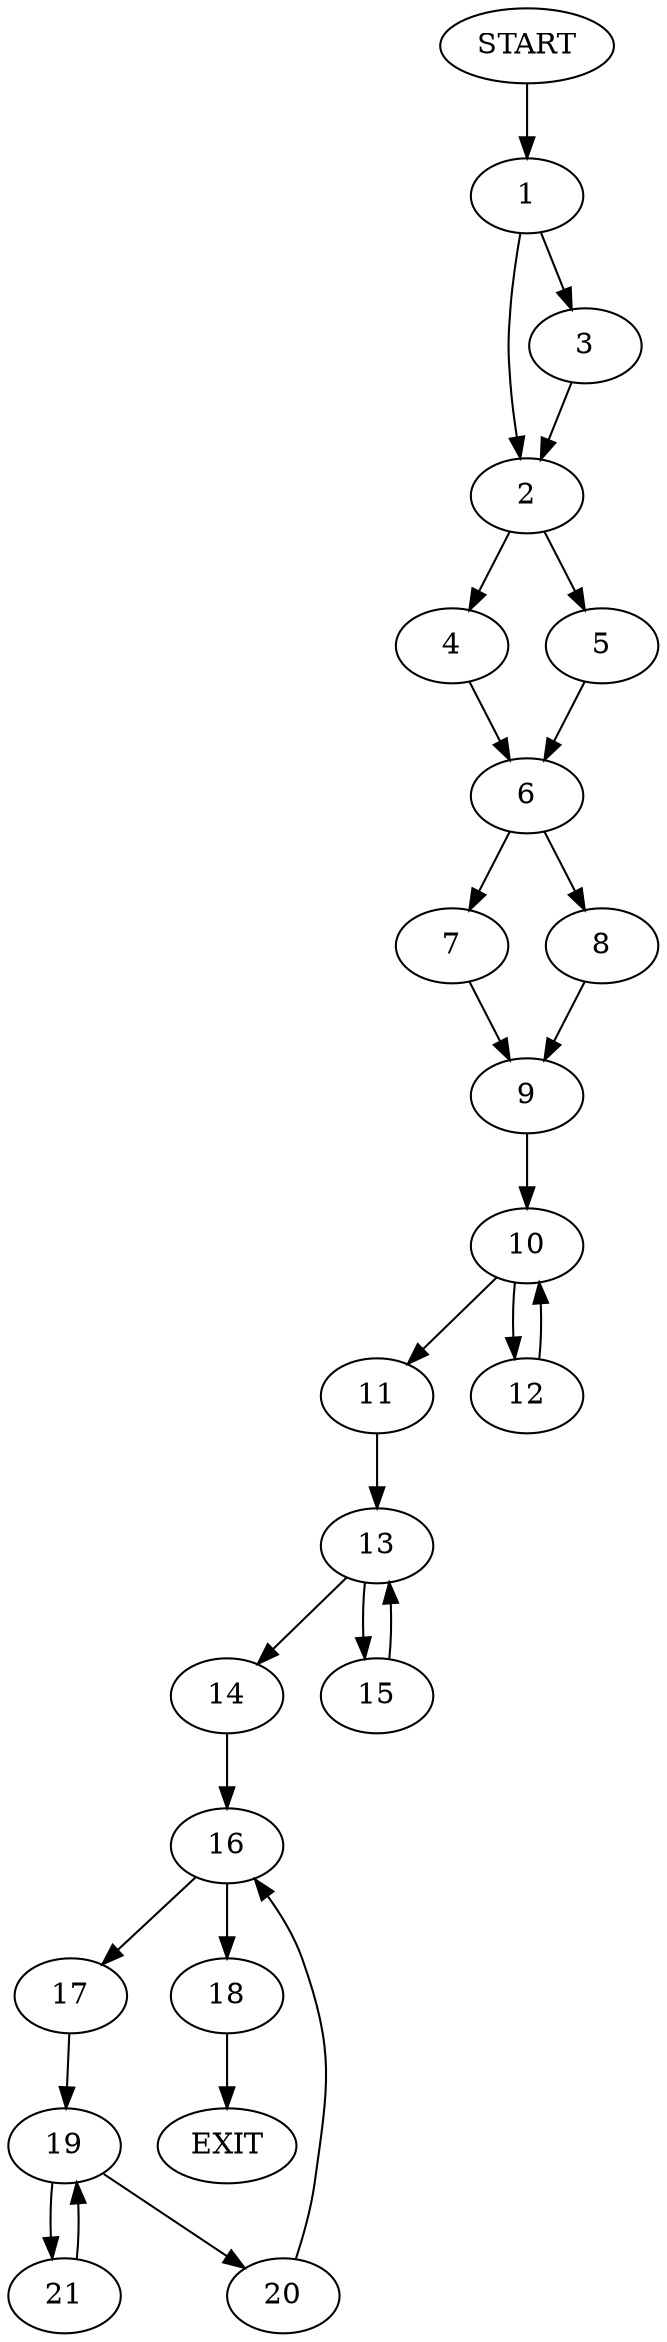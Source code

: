 digraph {
0 [label="START"]
22 [label="EXIT"]
0 -> 1
1 -> 2
1 -> 3
2 -> 4
2 -> 5
3 -> 2
5 -> 6
4 -> 6
6 -> 7
6 -> 8
7 -> 9
8 -> 9
9 -> 10
10 -> 11
10 -> 12
12 -> 10
11 -> 13
13 -> 14
13 -> 15
14 -> 16
15 -> 13
16 -> 17
16 -> 18
17 -> 19
18 -> 22
19 -> 20
19 -> 21
20 -> 16
21 -> 19
}
